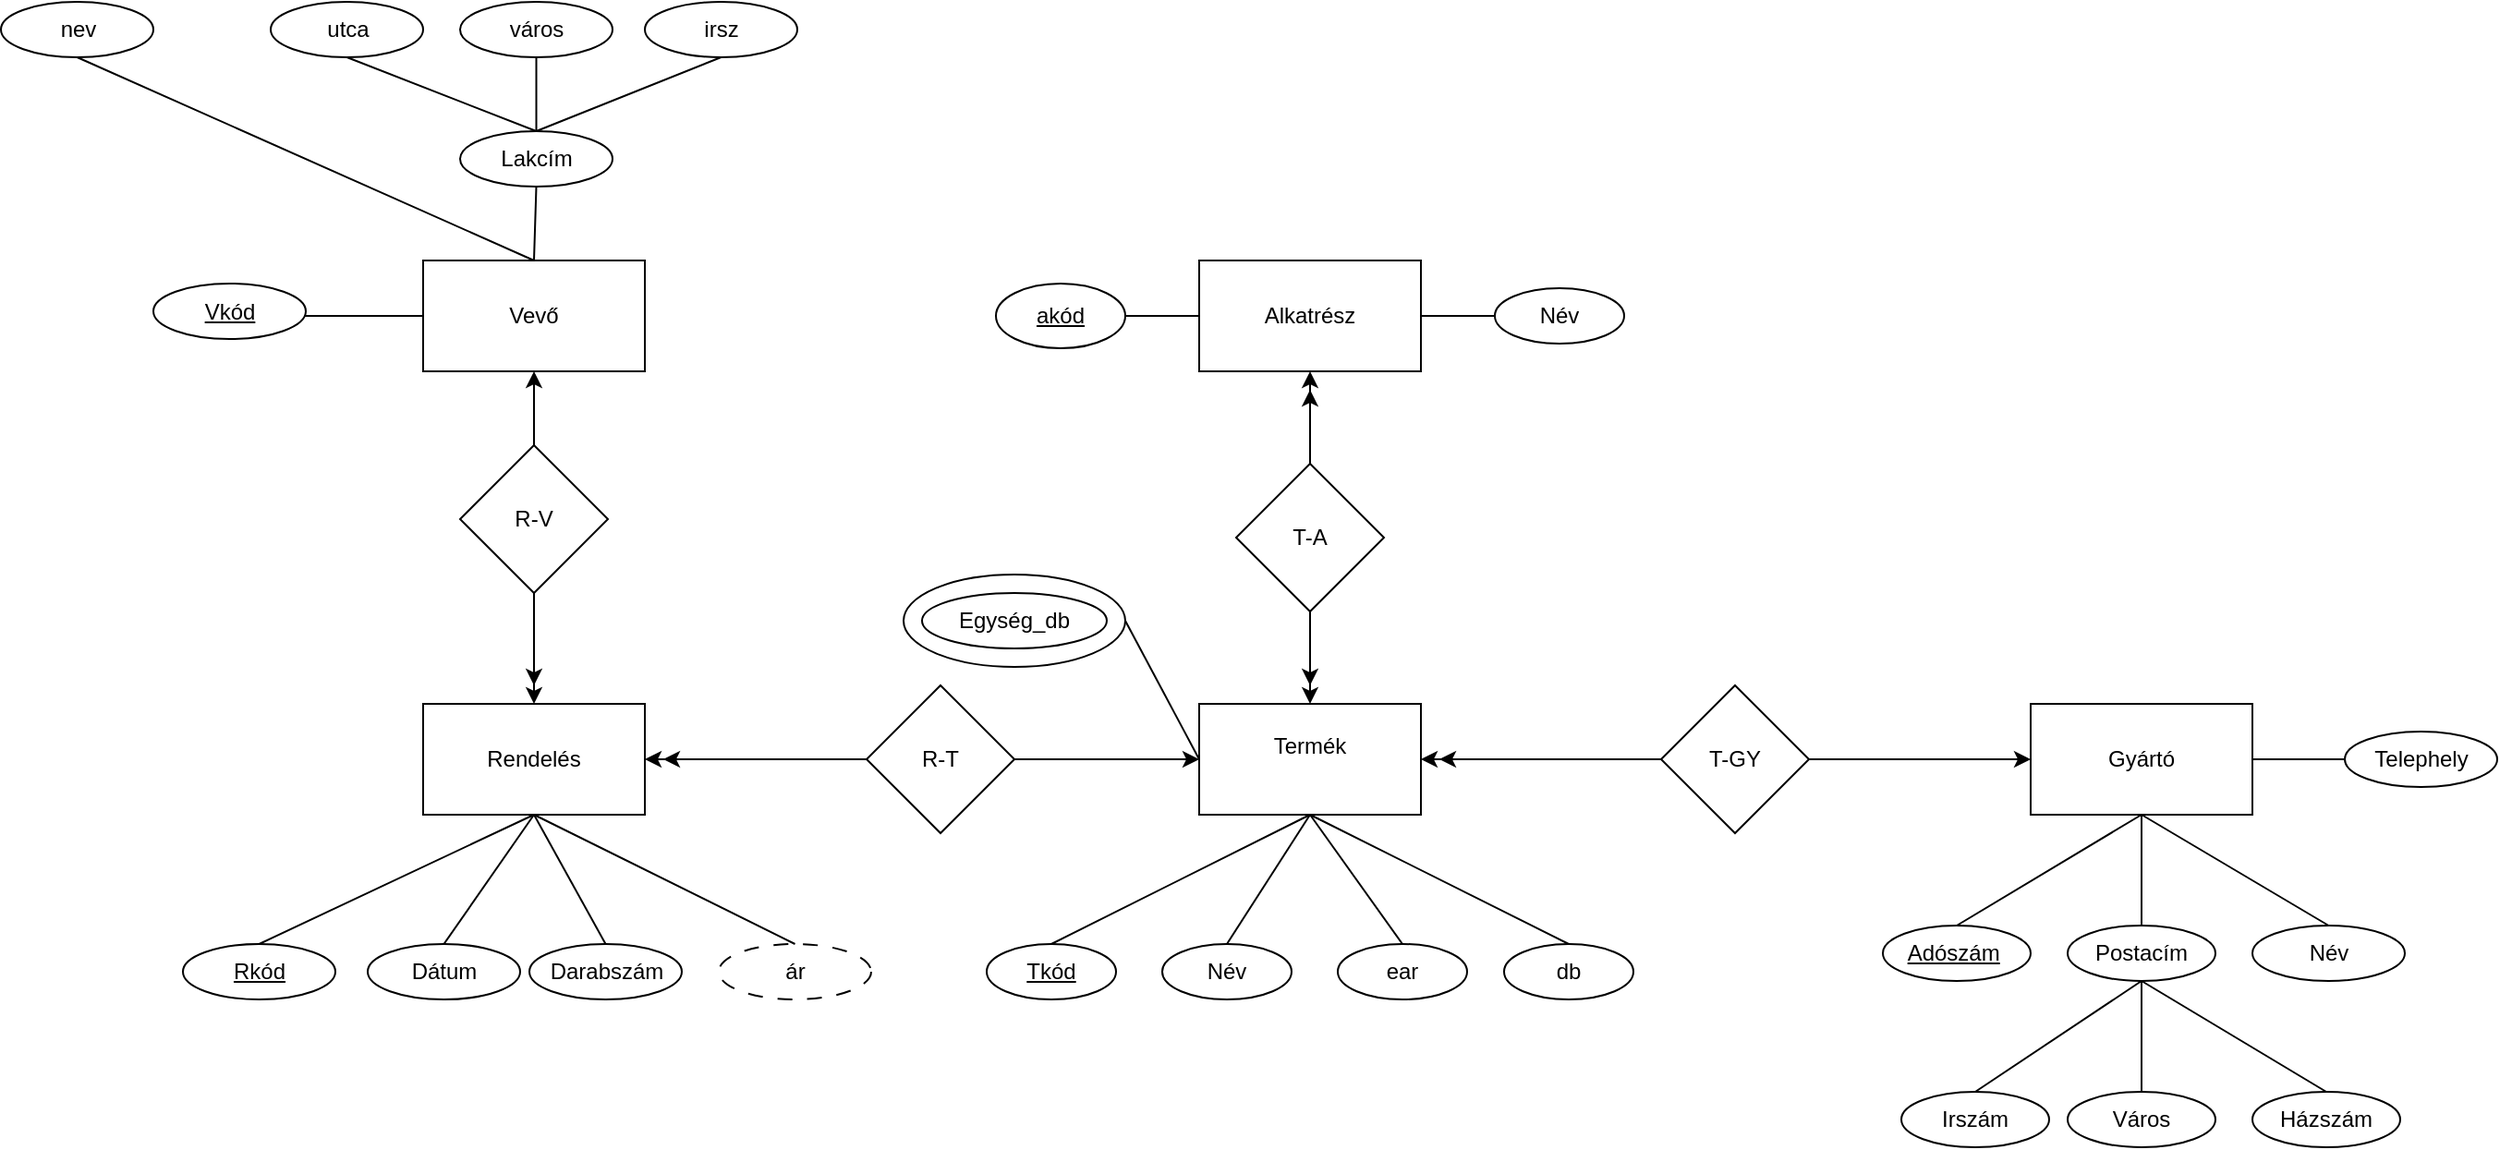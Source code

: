 <mxfile version="26.1.3">
  <diagram name="Page-1" id="lRHZFAwA4tZSMQhSx_LC">
    <mxGraphModel dx="2465" dy="2108" grid="1" gridSize="10" guides="1" tooltips="1" connect="1" arrows="1" fold="1" page="1" pageScale="1" pageWidth="850" pageHeight="1100" math="0" shadow="0">
      <root>
        <mxCell id="0" />
        <mxCell id="1" parent="0" />
        <mxCell id="kYcVlotOvuIv47Q7m2HT-118" value="" style="ellipse;whiteSpace=wrap;html=1;rotation=0;" vertex="1" parent="1">
          <mxGeometry x="-60" y="150" width="120" height="50" as="geometry" />
        </mxCell>
        <mxCell id="kYcVlotOvuIv47Q7m2HT-119" value="&lt;div&gt;Termék&lt;/div&gt;&lt;div&gt;&lt;br&gt;&lt;/div&gt;" style="rounded=0;whiteSpace=wrap;html=1;" vertex="1" parent="1">
          <mxGeometry x="100" y="220" width="120" height="60" as="geometry" />
        </mxCell>
        <mxCell id="kYcVlotOvuIv47Q7m2HT-120" value="T-GY" style="rhombus;whiteSpace=wrap;html=1;" vertex="1" parent="1">
          <mxGeometry x="350" y="210" width="80" height="80" as="geometry" />
        </mxCell>
        <mxCell id="kYcVlotOvuIv47Q7m2HT-121" value="" style="endArrow=classic;html=1;rounded=0;entryX=1;entryY=0.5;entryDx=0;entryDy=0;exitX=0;exitY=0.5;exitDx=0;exitDy=0;" edge="1" parent="1" source="kYcVlotOvuIv47Q7m2HT-120" target="kYcVlotOvuIv47Q7m2HT-119">
          <mxGeometry width="50" height="50" relative="1" as="geometry">
            <mxPoint x="400" y="370" as="sourcePoint" />
            <mxPoint x="450" y="320" as="targetPoint" />
          </mxGeometry>
        </mxCell>
        <mxCell id="kYcVlotOvuIv47Q7m2HT-122" value="Gyártó" style="rounded=0;whiteSpace=wrap;html=1;" vertex="1" parent="1">
          <mxGeometry x="550" y="220" width="120" height="60" as="geometry" />
        </mxCell>
        <mxCell id="kYcVlotOvuIv47Q7m2HT-123" value="" style="endArrow=classic;html=1;rounded=0;exitX=0;exitY=0.5;exitDx=0;exitDy=0;" edge="1" parent="1" source="kYcVlotOvuIv47Q7m2HT-120">
          <mxGeometry width="50" height="50" relative="1" as="geometry">
            <mxPoint x="400" y="370" as="sourcePoint" />
            <mxPoint x="230" y="250" as="targetPoint" />
          </mxGeometry>
        </mxCell>
        <mxCell id="kYcVlotOvuIv47Q7m2HT-124" value="" style="endArrow=classic;html=1;rounded=0;entryX=0;entryY=0.5;entryDx=0;entryDy=0;exitX=1;exitY=0.5;exitDx=0;exitDy=0;" edge="1" parent="1" source="kYcVlotOvuIv47Q7m2HT-120" target="kYcVlotOvuIv47Q7m2HT-122">
          <mxGeometry width="50" height="50" relative="1" as="geometry">
            <mxPoint x="400" y="370" as="sourcePoint" />
            <mxPoint x="450" y="320" as="targetPoint" />
          </mxGeometry>
        </mxCell>
        <mxCell id="kYcVlotOvuIv47Q7m2HT-125" value="Név " style="ellipse;whiteSpace=wrap;html=1;" vertex="1" parent="1">
          <mxGeometry x="80" y="350" width="70" height="30" as="geometry" />
        </mxCell>
        <mxCell id="kYcVlotOvuIv47Q7m2HT-126" value="&lt;u&gt;Tkód&lt;/u&gt;" style="ellipse;whiteSpace=wrap;html=1;" vertex="1" parent="1">
          <mxGeometry x="-15" y="350" width="70" height="30" as="geometry" />
        </mxCell>
        <mxCell id="kYcVlotOvuIv47Q7m2HT-127" value="ear" style="ellipse;whiteSpace=wrap;html=1;" vertex="1" parent="1">
          <mxGeometry x="175" y="350" width="70" height="30" as="geometry" />
        </mxCell>
        <mxCell id="kYcVlotOvuIv47Q7m2HT-128" value="" style="endArrow=none;html=1;rounded=0;exitX=0.5;exitY=0;exitDx=0;exitDy=0;entryX=0.5;entryY=1;entryDx=0;entryDy=0;" edge="1" parent="1" source="kYcVlotOvuIv47Q7m2HT-127" target="kYcVlotOvuIv47Q7m2HT-119">
          <mxGeometry width="50" height="50" relative="1" as="geometry">
            <mxPoint x="400" y="370" as="sourcePoint" />
            <mxPoint x="450" y="320" as="targetPoint" />
          </mxGeometry>
        </mxCell>
        <mxCell id="kYcVlotOvuIv47Q7m2HT-129" value="" style="endArrow=none;html=1;rounded=0;exitX=0.5;exitY=0;exitDx=0;exitDy=0;entryX=0.5;entryY=1;entryDx=0;entryDy=0;" edge="1" parent="1" source="kYcVlotOvuIv47Q7m2HT-125" target="kYcVlotOvuIv47Q7m2HT-119">
          <mxGeometry width="50" height="50" relative="1" as="geometry">
            <mxPoint x="400" y="370" as="sourcePoint" />
            <mxPoint x="450" y="320" as="targetPoint" />
          </mxGeometry>
        </mxCell>
        <mxCell id="kYcVlotOvuIv47Q7m2HT-130" value="" style="endArrow=none;html=1;rounded=0;exitX=0.5;exitY=0;exitDx=0;exitDy=0;entryX=0.5;entryY=1;entryDx=0;entryDy=0;" edge="1" parent="1" source="kYcVlotOvuIv47Q7m2HT-126" target="kYcVlotOvuIv47Q7m2HT-119">
          <mxGeometry width="50" height="50" relative="1" as="geometry">
            <mxPoint x="400" y="370" as="sourcePoint" />
            <mxPoint x="450" y="320" as="targetPoint" />
          </mxGeometry>
        </mxCell>
        <mxCell id="kYcVlotOvuIv47Q7m2HT-131" value="Irszám" style="ellipse;whiteSpace=wrap;html=1;" vertex="1" parent="1">
          <mxGeometry x="480" y="430" width="80" height="30" as="geometry" />
        </mxCell>
        <mxCell id="kYcVlotOvuIv47Q7m2HT-132" value="Név" style="ellipse;whiteSpace=wrap;html=1;" vertex="1" parent="1">
          <mxGeometry x="670" y="340" width="82.5" height="30" as="geometry" />
        </mxCell>
        <mxCell id="kYcVlotOvuIv47Q7m2HT-133" value="Postacím" style="ellipse;whiteSpace=wrap;html=1;" vertex="1" parent="1">
          <mxGeometry x="570" y="340" width="80" height="30" as="geometry" />
        </mxCell>
        <mxCell id="kYcVlotOvuIv47Q7m2HT-134" value="" style="endArrow=none;html=1;rounded=0;entryX=0.5;entryY=1;entryDx=0;entryDy=0;exitX=0.5;exitY=0;exitDx=0;exitDy=0;" edge="1" parent="1" source="kYcVlotOvuIv47Q7m2HT-141" target="kYcVlotOvuIv47Q7m2HT-122">
          <mxGeometry width="50" height="50" relative="1" as="geometry">
            <mxPoint x="390" y="370" as="sourcePoint" />
            <mxPoint x="440" y="320" as="targetPoint" />
          </mxGeometry>
        </mxCell>
        <mxCell id="kYcVlotOvuIv47Q7m2HT-135" value="" style="endArrow=none;html=1;rounded=0;entryX=0.5;entryY=1;entryDx=0;entryDy=0;exitX=0.5;exitY=0;exitDx=0;exitDy=0;" edge="1" parent="1" source="kYcVlotOvuIv47Q7m2HT-132" target="kYcVlotOvuIv47Q7m2HT-122">
          <mxGeometry width="50" height="50" relative="1" as="geometry">
            <mxPoint x="390" y="370" as="sourcePoint" />
            <mxPoint x="440" y="320" as="targetPoint" />
          </mxGeometry>
        </mxCell>
        <mxCell id="kYcVlotOvuIv47Q7m2HT-136" value="" style="endArrow=none;html=1;rounded=0;entryX=0.5;entryY=1;entryDx=0;entryDy=0;exitX=0.5;exitY=0;exitDx=0;exitDy=0;" edge="1" parent="1" source="kYcVlotOvuIv47Q7m2HT-133" target="kYcVlotOvuIv47Q7m2HT-122">
          <mxGeometry width="50" height="50" relative="1" as="geometry">
            <mxPoint x="390" y="370" as="sourcePoint" />
            <mxPoint x="440" y="320" as="targetPoint" />
          </mxGeometry>
        </mxCell>
        <mxCell id="kYcVlotOvuIv47Q7m2HT-137" value="Telephely" style="ellipse;whiteSpace=wrap;html=1;" vertex="1" parent="1">
          <mxGeometry x="720" y="235" width="82.5" height="30" as="geometry" />
        </mxCell>
        <mxCell id="kYcVlotOvuIv47Q7m2HT-138" value="" style="endArrow=none;html=1;rounded=0;entryX=0;entryY=0.5;entryDx=0;entryDy=0;exitX=1;exitY=0.5;exitDx=0;exitDy=0;" edge="1" parent="1" source="kYcVlotOvuIv47Q7m2HT-122" target="kYcVlotOvuIv47Q7m2HT-137">
          <mxGeometry width="50" height="50" relative="1" as="geometry">
            <mxPoint x="390" y="370" as="sourcePoint" />
            <mxPoint x="440" y="320" as="targetPoint" />
          </mxGeometry>
        </mxCell>
        <mxCell id="kYcVlotOvuIv47Q7m2HT-139" value="Egység_db" style="ellipse;whiteSpace=wrap;html=1;" vertex="1" parent="1">
          <mxGeometry x="-50" y="160" width="100" height="30" as="geometry" />
        </mxCell>
        <mxCell id="kYcVlotOvuIv47Q7m2HT-140" value="" style="endArrow=none;html=1;rounded=0;entryX=0;entryY=0.5;entryDx=0;entryDy=0;exitX=1;exitY=0.5;exitDx=0;exitDy=0;" edge="1" parent="1" source="kYcVlotOvuIv47Q7m2HT-118" target="kYcVlotOvuIv47Q7m2HT-119">
          <mxGeometry width="50" height="50" relative="1" as="geometry">
            <mxPoint x="180" y="300" as="sourcePoint" />
            <mxPoint x="440" y="320" as="targetPoint" />
          </mxGeometry>
        </mxCell>
        <mxCell id="kYcVlotOvuIv47Q7m2HT-141" value="&lt;u&gt;Adószám&lt;span style=&quot;white-space: pre;&quot;&gt;&#x9;&lt;/span&gt;&lt;/u&gt;" style="ellipse;whiteSpace=wrap;html=1;" vertex="1" parent="1">
          <mxGeometry x="470" y="340" width="80" height="30" as="geometry" />
        </mxCell>
        <mxCell id="kYcVlotOvuIv47Q7m2HT-142" value="Város" style="ellipse;whiteSpace=wrap;html=1;" vertex="1" parent="1">
          <mxGeometry x="570" y="430" width="80" height="30" as="geometry" />
        </mxCell>
        <mxCell id="kYcVlotOvuIv47Q7m2HT-143" value="Házszám" style="ellipse;whiteSpace=wrap;html=1;" vertex="1" parent="1">
          <mxGeometry x="670" y="430" width="80" height="30" as="geometry" />
        </mxCell>
        <mxCell id="kYcVlotOvuIv47Q7m2HT-144" value="" style="endArrow=none;html=1;rounded=0;entryX=0.5;entryY=1;entryDx=0;entryDy=0;exitX=0.5;exitY=0;exitDx=0;exitDy=0;" edge="1" parent="1" source="kYcVlotOvuIv47Q7m2HT-142" target="kYcVlotOvuIv47Q7m2HT-133">
          <mxGeometry width="50" height="50" relative="1" as="geometry">
            <mxPoint x="540" y="440" as="sourcePoint" />
            <mxPoint x="590" y="390" as="targetPoint" />
          </mxGeometry>
        </mxCell>
        <mxCell id="kYcVlotOvuIv47Q7m2HT-145" value="" style="endArrow=none;html=1;rounded=0;entryX=0.5;entryY=1;entryDx=0;entryDy=0;exitX=0.5;exitY=0;exitDx=0;exitDy=0;" edge="1" parent="1" source="kYcVlotOvuIv47Q7m2HT-131" target="kYcVlotOvuIv47Q7m2HT-133">
          <mxGeometry width="50" height="50" relative="1" as="geometry">
            <mxPoint x="390" y="370" as="sourcePoint" />
            <mxPoint x="440" y="320" as="targetPoint" />
          </mxGeometry>
        </mxCell>
        <mxCell id="kYcVlotOvuIv47Q7m2HT-146" value="" style="endArrow=none;html=1;rounded=0;entryX=0.5;entryY=1;entryDx=0;entryDy=0;exitX=0.5;exitY=0;exitDx=0;exitDy=0;" edge="1" parent="1" source="kYcVlotOvuIv47Q7m2HT-143" target="kYcVlotOvuIv47Q7m2HT-133">
          <mxGeometry width="50" height="50" relative="1" as="geometry">
            <mxPoint x="390" y="370" as="sourcePoint" />
            <mxPoint x="440" y="320" as="targetPoint" />
          </mxGeometry>
        </mxCell>
        <mxCell id="kYcVlotOvuIv47Q7m2HT-147" style="edgeStyle=orthogonalEdgeStyle;rounded=0;orthogonalLoop=1;jettySize=auto;html=1;exitX=0.5;exitY=1;exitDx=0;exitDy=0;entryX=0.5;entryY=0;entryDx=0;entryDy=0;" edge="1" parent="1" source="kYcVlotOvuIv47Q7m2HT-151" target="kYcVlotOvuIv47Q7m2HT-119">
          <mxGeometry relative="1" as="geometry" />
        </mxCell>
        <mxCell id="kYcVlotOvuIv47Q7m2HT-148" style="edgeStyle=orthogonalEdgeStyle;rounded=0;orthogonalLoop=1;jettySize=auto;html=1;exitX=0.5;exitY=1;exitDx=0;exitDy=0;" edge="1" parent="1" source="kYcVlotOvuIv47Q7m2HT-151">
          <mxGeometry relative="1" as="geometry">
            <mxPoint x="160" y="210" as="targetPoint" />
          </mxGeometry>
        </mxCell>
        <mxCell id="kYcVlotOvuIv47Q7m2HT-149" style="edgeStyle=orthogonalEdgeStyle;rounded=0;orthogonalLoop=1;jettySize=auto;html=1;exitX=0.5;exitY=0;exitDx=0;exitDy=0;entryX=0.5;entryY=1;entryDx=0;entryDy=0;" edge="1" parent="1" source="kYcVlotOvuIv47Q7m2HT-151" target="kYcVlotOvuIv47Q7m2HT-152">
          <mxGeometry relative="1" as="geometry" />
        </mxCell>
        <mxCell id="kYcVlotOvuIv47Q7m2HT-150" style="edgeStyle=orthogonalEdgeStyle;rounded=0;orthogonalLoop=1;jettySize=auto;html=1;exitX=0.5;exitY=0;exitDx=0;exitDy=0;" edge="1" parent="1" source="kYcVlotOvuIv47Q7m2HT-151">
          <mxGeometry relative="1" as="geometry">
            <mxPoint x="160" y="50" as="targetPoint" />
          </mxGeometry>
        </mxCell>
        <mxCell id="kYcVlotOvuIv47Q7m2HT-151" value="T-A" style="rhombus;whiteSpace=wrap;html=1;" vertex="1" parent="1">
          <mxGeometry x="120" y="90" width="80" height="80" as="geometry" />
        </mxCell>
        <mxCell id="kYcVlotOvuIv47Q7m2HT-152" value="Alkatrész" style="rounded=0;whiteSpace=wrap;html=1;" vertex="1" parent="1">
          <mxGeometry x="100" y="-20" width="120" height="60" as="geometry" />
        </mxCell>
        <mxCell id="kYcVlotOvuIv47Q7m2HT-153" value="Név" style="ellipse;whiteSpace=wrap;html=1;" vertex="1" parent="1">
          <mxGeometry x="260" y="-5" width="70" height="30" as="geometry" />
        </mxCell>
        <mxCell id="kYcVlotOvuIv47Q7m2HT-154" value="&lt;u&gt;akód&lt;/u&gt;" style="ellipse;whiteSpace=wrap;html=1;" vertex="1" parent="1">
          <mxGeometry x="-10" y="-7.5" width="70" height="35" as="geometry" />
        </mxCell>
        <mxCell id="kYcVlotOvuIv47Q7m2HT-155" value="" style="endArrow=none;html=1;rounded=0;entryX=1;entryY=0.5;entryDx=0;entryDy=0;exitX=0;exitY=0.5;exitDx=0;exitDy=0;" edge="1" parent="1" source="kYcVlotOvuIv47Q7m2HT-152" target="kYcVlotOvuIv47Q7m2HT-154">
          <mxGeometry width="50" height="50" relative="1" as="geometry">
            <mxPoint x="330" y="220" as="sourcePoint" />
            <mxPoint x="380" y="170" as="targetPoint" />
          </mxGeometry>
        </mxCell>
        <mxCell id="kYcVlotOvuIv47Q7m2HT-156" value="" style="endArrow=none;html=1;rounded=0;entryX=0;entryY=0.5;entryDx=0;entryDy=0;exitX=1;exitY=0.5;exitDx=0;exitDy=0;" edge="1" parent="1" source="kYcVlotOvuIv47Q7m2HT-152" target="kYcVlotOvuIv47Q7m2HT-153">
          <mxGeometry width="50" height="50" relative="1" as="geometry">
            <mxPoint x="330" y="220" as="sourcePoint" />
            <mxPoint x="380" y="170" as="targetPoint" />
          </mxGeometry>
        </mxCell>
        <mxCell id="kYcVlotOvuIv47Q7m2HT-157" value="&lt;div&gt;Rendelés&lt;/div&gt;" style="rounded=0;whiteSpace=wrap;html=1;" vertex="1" parent="1">
          <mxGeometry x="-320" y="220" width="120" height="60" as="geometry" />
        </mxCell>
        <mxCell id="kYcVlotOvuIv47Q7m2HT-158" value="&lt;u&gt;Rkód&lt;/u&gt;" style="ellipse;whiteSpace=wrap;html=1;" vertex="1" parent="1">
          <mxGeometry x="-450" y="350" width="82.5" height="30" as="geometry" />
        </mxCell>
        <mxCell id="kYcVlotOvuIv47Q7m2HT-159" value="Dátum" style="ellipse;whiteSpace=wrap;html=1;" vertex="1" parent="1">
          <mxGeometry x="-350" y="350" width="82.5" height="30" as="geometry" />
        </mxCell>
        <mxCell id="kYcVlotOvuIv47Q7m2HT-160" value="Darabszám" style="ellipse;whiteSpace=wrap;html=1;" vertex="1" parent="1">
          <mxGeometry x="-262.5" y="350" width="82.5" height="30" as="geometry" />
        </mxCell>
        <mxCell id="kYcVlotOvuIv47Q7m2HT-161" value="" style="endArrow=none;html=1;rounded=0;exitX=0.5;exitY=0;exitDx=0;exitDy=0;entryX=0.5;entryY=1;entryDx=0;entryDy=0;" edge="1" parent="1" source="kYcVlotOvuIv47Q7m2HT-158" target="kYcVlotOvuIv47Q7m2HT-157">
          <mxGeometry width="50" height="50" relative="1" as="geometry">
            <mxPoint x="-370" y="340" as="sourcePoint" />
            <mxPoint x="-320" y="290" as="targetPoint" />
          </mxGeometry>
        </mxCell>
        <mxCell id="kYcVlotOvuIv47Q7m2HT-162" value="" style="endArrow=none;html=1;rounded=0;entryX=0.5;entryY=1;entryDx=0;entryDy=0;exitX=0.5;exitY=0;exitDx=0;exitDy=0;" edge="1" parent="1" source="kYcVlotOvuIv47Q7m2HT-159" target="kYcVlotOvuIv47Q7m2HT-157">
          <mxGeometry width="50" height="50" relative="1" as="geometry">
            <mxPoint x="-330" y="480" as="sourcePoint" />
            <mxPoint x="-280" y="430" as="targetPoint" />
          </mxGeometry>
        </mxCell>
        <mxCell id="kYcVlotOvuIv47Q7m2HT-163" value="" style="endArrow=none;html=1;rounded=0;entryX=0.5;entryY=1;entryDx=0;entryDy=0;exitX=0.5;exitY=0;exitDx=0;exitDy=0;" edge="1" parent="1" source="kYcVlotOvuIv47Q7m2HT-160" target="kYcVlotOvuIv47Q7m2HT-157">
          <mxGeometry width="50" height="50" relative="1" as="geometry">
            <mxPoint x="-330" y="480" as="sourcePoint" />
            <mxPoint x="-280" y="430" as="targetPoint" />
          </mxGeometry>
        </mxCell>
        <mxCell id="kYcVlotOvuIv47Q7m2HT-164" value="ár" style="ellipse;whiteSpace=wrap;html=1;dashed=1;dashPattern=8 8;" vertex="1" parent="1">
          <mxGeometry x="-160" y="350" width="82.5" height="30" as="geometry" />
        </mxCell>
        <mxCell id="kYcVlotOvuIv47Q7m2HT-165" value="" style="endArrow=none;html=1;rounded=0;entryX=0.5;entryY=1;entryDx=0;entryDy=0;exitX=0.5;exitY=0;exitDx=0;exitDy=0;" edge="1" parent="1" source="kYcVlotOvuIv47Q7m2HT-164" target="kYcVlotOvuIv47Q7m2HT-157">
          <mxGeometry width="50" height="50" relative="1" as="geometry">
            <mxPoint x="-330" y="480" as="sourcePoint" />
            <mxPoint x="-280" y="430" as="targetPoint" />
          </mxGeometry>
        </mxCell>
        <mxCell id="kYcVlotOvuIv47Q7m2HT-166" style="edgeStyle=orthogonalEdgeStyle;rounded=0;orthogonalLoop=1;jettySize=auto;html=1;exitX=1;exitY=0.5;exitDx=0;exitDy=0;entryX=0;entryY=0.5;entryDx=0;entryDy=0;" edge="1" parent="1" source="kYcVlotOvuIv47Q7m2HT-169" target="kYcVlotOvuIv47Q7m2HT-119">
          <mxGeometry relative="1" as="geometry" />
        </mxCell>
        <mxCell id="kYcVlotOvuIv47Q7m2HT-167" style="edgeStyle=orthogonalEdgeStyle;rounded=0;orthogonalLoop=1;jettySize=auto;html=1;exitX=0;exitY=0.5;exitDx=0;exitDy=0;entryX=1;entryY=0.5;entryDx=0;entryDy=0;" edge="1" parent="1" source="kYcVlotOvuIv47Q7m2HT-169" target="kYcVlotOvuIv47Q7m2HT-157">
          <mxGeometry relative="1" as="geometry" />
        </mxCell>
        <mxCell id="kYcVlotOvuIv47Q7m2HT-168" style="edgeStyle=orthogonalEdgeStyle;rounded=0;orthogonalLoop=1;jettySize=auto;html=1;exitX=0;exitY=0.5;exitDx=0;exitDy=0;" edge="1" parent="1" source="kYcVlotOvuIv47Q7m2HT-169">
          <mxGeometry relative="1" as="geometry">
            <mxPoint x="-190" y="250" as="targetPoint" />
          </mxGeometry>
        </mxCell>
        <mxCell id="kYcVlotOvuIv47Q7m2HT-169" value="&lt;div&gt;R-T&lt;/div&gt;" style="rhombus;whiteSpace=wrap;html=1;" vertex="1" parent="1">
          <mxGeometry x="-80" y="210" width="80" height="80" as="geometry" />
        </mxCell>
        <mxCell id="kYcVlotOvuIv47Q7m2HT-170" style="edgeStyle=orthogonalEdgeStyle;rounded=0;orthogonalLoop=1;jettySize=auto;html=1;exitX=0.5;exitY=1;exitDx=0;exitDy=0;entryX=0.5;entryY=0;entryDx=0;entryDy=0;" edge="1" parent="1" source="kYcVlotOvuIv47Q7m2HT-173" target="kYcVlotOvuIv47Q7m2HT-157">
          <mxGeometry relative="1" as="geometry" />
        </mxCell>
        <mxCell id="kYcVlotOvuIv47Q7m2HT-171" style="edgeStyle=orthogonalEdgeStyle;rounded=0;orthogonalLoop=1;jettySize=auto;html=1;exitX=0.5;exitY=1;exitDx=0;exitDy=0;" edge="1" parent="1" source="kYcVlotOvuIv47Q7m2HT-173">
          <mxGeometry relative="1" as="geometry">
            <mxPoint x="-260" y="210" as="targetPoint" />
          </mxGeometry>
        </mxCell>
        <mxCell id="kYcVlotOvuIv47Q7m2HT-172" style="edgeStyle=orthogonalEdgeStyle;rounded=0;orthogonalLoop=1;jettySize=auto;html=1;exitX=0.5;exitY=0;exitDx=0;exitDy=0;entryX=0.5;entryY=1;entryDx=0;entryDy=0;" edge="1" parent="1" source="kYcVlotOvuIv47Q7m2HT-173" target="kYcVlotOvuIv47Q7m2HT-174">
          <mxGeometry relative="1" as="geometry" />
        </mxCell>
        <mxCell id="kYcVlotOvuIv47Q7m2HT-173" value="R-V" style="rhombus;whiteSpace=wrap;html=1;" vertex="1" parent="1">
          <mxGeometry x="-300" y="80" width="80" height="80" as="geometry" />
        </mxCell>
        <mxCell id="kYcVlotOvuIv47Q7m2HT-174" value="&lt;div&gt;Vevő&lt;/div&gt;" style="rounded=0;whiteSpace=wrap;html=1;" vertex="1" parent="1">
          <mxGeometry x="-320" y="-20" width="120" height="60" as="geometry" />
        </mxCell>
        <mxCell id="kYcVlotOvuIv47Q7m2HT-175" value="&lt;div&gt;db&lt;/div&gt;" style="ellipse;whiteSpace=wrap;html=1;" vertex="1" parent="1">
          <mxGeometry x="265" y="350" width="70" height="30" as="geometry" />
        </mxCell>
        <mxCell id="kYcVlotOvuIv47Q7m2HT-176" value="" style="endArrow=none;html=1;rounded=0;entryX=0.5;entryY=1;entryDx=0;entryDy=0;exitX=0.5;exitY=0;exitDx=0;exitDy=0;" edge="1" parent="1" source="kYcVlotOvuIv47Q7m2HT-175" target="kYcVlotOvuIv47Q7m2HT-119">
          <mxGeometry width="50" height="50" relative="1" as="geometry">
            <mxPoint x="-10" y="160" as="sourcePoint" />
            <mxPoint x="40" y="110" as="targetPoint" />
          </mxGeometry>
        </mxCell>
        <mxCell id="kYcVlotOvuIv47Q7m2HT-177" value="" style="endArrow=none;html=1;rounded=0;entryX=0;entryY=0.5;entryDx=0;entryDy=0;exitX=0.97;exitY=0.583;exitDx=0;exitDy=0;exitPerimeter=0;" edge="1" parent="1" source="kYcVlotOvuIv47Q7m2HT-178" target="kYcVlotOvuIv47Q7m2HT-174">
          <mxGeometry width="50" height="50" relative="1" as="geometry">
            <mxPoint x="-400" y="10" as="sourcePoint" />
            <mxPoint x="-60" y="140" as="targetPoint" />
          </mxGeometry>
        </mxCell>
        <mxCell id="kYcVlotOvuIv47Q7m2HT-178" value="&lt;u&gt;Vkód&lt;/u&gt;" style="ellipse;whiteSpace=wrap;html=1;" vertex="1" parent="1">
          <mxGeometry x="-466" y="-7.5" width="82.5" height="30" as="geometry" />
        </mxCell>
        <mxCell id="kYcVlotOvuIv47Q7m2HT-179" value="Lakcím" style="ellipse;whiteSpace=wrap;html=1;" vertex="1" parent="1">
          <mxGeometry x="-300" y="-90" width="82.5" height="30" as="geometry" />
        </mxCell>
        <mxCell id="kYcVlotOvuIv47Q7m2HT-180" value="utca" style="ellipse;whiteSpace=wrap;html=1;" vertex="1" parent="1">
          <mxGeometry x="-402.5" y="-160" width="82.5" height="30" as="geometry" />
        </mxCell>
        <mxCell id="kYcVlotOvuIv47Q7m2HT-181" value="város" style="ellipse;whiteSpace=wrap;html=1;" vertex="1" parent="1">
          <mxGeometry x="-300" y="-160" width="82.5" height="30" as="geometry" />
        </mxCell>
        <mxCell id="kYcVlotOvuIv47Q7m2HT-182" value="irsz" style="ellipse;whiteSpace=wrap;html=1;" vertex="1" parent="1">
          <mxGeometry x="-200" y="-160" width="82.5" height="30" as="geometry" />
        </mxCell>
        <mxCell id="kYcVlotOvuIv47Q7m2HT-183" value="nev" style="ellipse;whiteSpace=wrap;html=1;" vertex="1" parent="1">
          <mxGeometry x="-548.5" y="-160" width="82.5" height="30" as="geometry" />
        </mxCell>
        <mxCell id="kYcVlotOvuIv47Q7m2HT-184" value="" style="endArrow=none;html=1;rounded=0;entryX=0.5;entryY=1;entryDx=0;entryDy=0;exitX=0.5;exitY=0;exitDx=0;exitDy=0;" edge="1" parent="1" source="kYcVlotOvuIv47Q7m2HT-174" target="kYcVlotOvuIv47Q7m2HT-179">
          <mxGeometry width="50" height="50" relative="1" as="geometry">
            <mxPoint x="-110" y="190" as="sourcePoint" />
            <mxPoint x="-150" y="10" as="targetPoint" />
          </mxGeometry>
        </mxCell>
        <mxCell id="kYcVlotOvuIv47Q7m2HT-185" value="" style="endArrow=none;html=1;rounded=0;entryX=0.5;entryY=1;entryDx=0;entryDy=0;exitX=0.5;exitY=0;exitDx=0;exitDy=0;" edge="1" parent="1" source="kYcVlotOvuIv47Q7m2HT-179" target="kYcVlotOvuIv47Q7m2HT-182">
          <mxGeometry width="50" height="50" relative="1" as="geometry">
            <mxPoint x="-110" y="190" as="sourcePoint" />
            <mxPoint x="-60" y="140" as="targetPoint" />
          </mxGeometry>
        </mxCell>
        <mxCell id="kYcVlotOvuIv47Q7m2HT-186" value="" style="endArrow=none;html=1;rounded=0;entryX=0.5;entryY=1;entryDx=0;entryDy=0;exitX=0.5;exitY=0;exitDx=0;exitDy=0;" edge="1" parent="1" source="kYcVlotOvuIv47Q7m2HT-179" target="kYcVlotOvuIv47Q7m2HT-181">
          <mxGeometry width="50" height="50" relative="1" as="geometry">
            <mxPoint x="-110" y="190" as="sourcePoint" />
            <mxPoint x="-60" y="140" as="targetPoint" />
          </mxGeometry>
        </mxCell>
        <mxCell id="kYcVlotOvuIv47Q7m2HT-187" value="" style="endArrow=none;html=1;rounded=0;entryX=0.5;entryY=1;entryDx=0;entryDy=0;exitX=0.5;exitY=0;exitDx=0;exitDy=0;" edge="1" parent="1" source="kYcVlotOvuIv47Q7m2HT-179" target="kYcVlotOvuIv47Q7m2HT-180">
          <mxGeometry width="50" height="50" relative="1" as="geometry">
            <mxPoint x="-110" y="190" as="sourcePoint" />
            <mxPoint x="-60" y="140" as="targetPoint" />
          </mxGeometry>
        </mxCell>
        <mxCell id="kYcVlotOvuIv47Q7m2HT-188" value="" style="endArrow=none;html=1;rounded=0;entryX=0.5;entryY=1;entryDx=0;entryDy=0;exitX=0.5;exitY=0;exitDx=0;exitDy=0;" edge="1" parent="1" source="kYcVlotOvuIv47Q7m2HT-174" target="kYcVlotOvuIv47Q7m2HT-183">
          <mxGeometry width="50" height="50" relative="1" as="geometry">
            <mxPoint x="-110" y="190" as="sourcePoint" />
            <mxPoint x="-60" y="140" as="targetPoint" />
          </mxGeometry>
        </mxCell>
      </root>
    </mxGraphModel>
  </diagram>
</mxfile>
